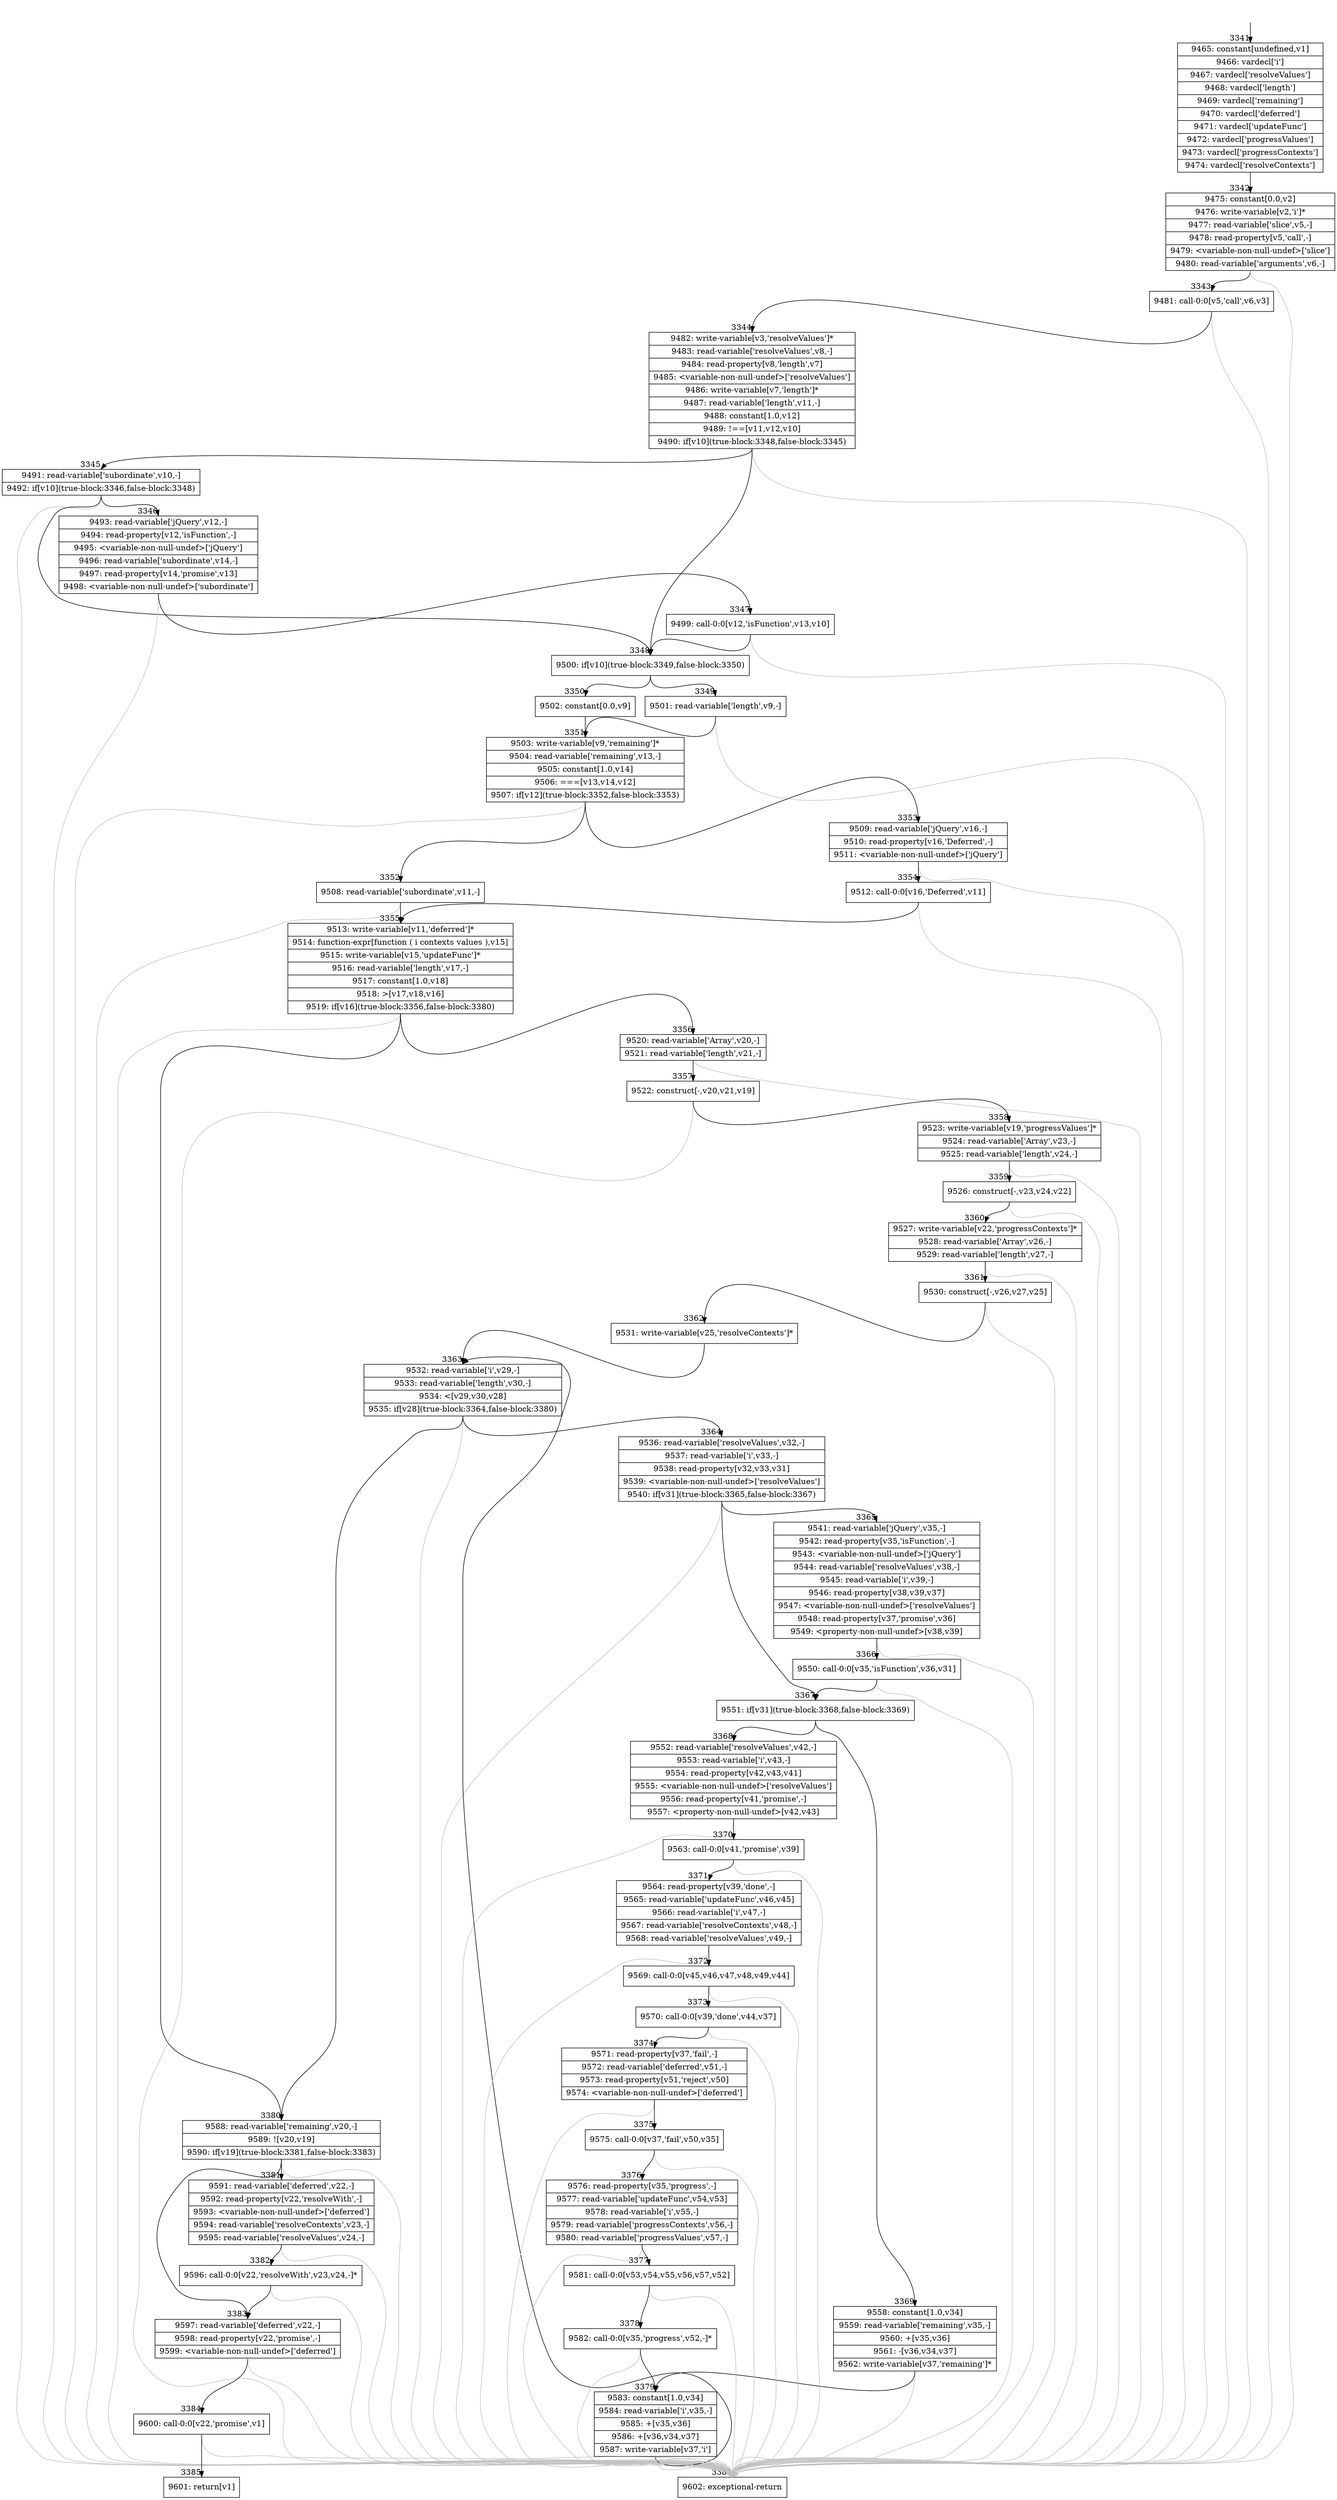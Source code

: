 digraph {
rankdir="TD"
BB_entry228[shape=none,label=""];
BB_entry228 -> BB3341 [tailport=s, headport=n, headlabel="    3341"]
BB3341 [shape=record label="{9465: constant[undefined,v1]|9466: vardecl['i']|9467: vardecl['resolveValues']|9468: vardecl['length']|9469: vardecl['remaining']|9470: vardecl['deferred']|9471: vardecl['updateFunc']|9472: vardecl['progressValues']|9473: vardecl['progressContexts']|9474: vardecl['resolveContexts']}" ] 
BB3341 -> BB3342 [tailport=s, headport=n, headlabel="      3342"]
BB3342 [shape=record label="{9475: constant[0.0,v2]|9476: write-variable[v2,'i']*|9477: read-variable['slice',v5,-]|9478: read-property[v5,'call',-]|9479: \<variable-non-null-undef\>['slice']|9480: read-variable['arguments',v6,-]}" ] 
BB3342 -> BB3343 [tailport=s, headport=n, headlabel="      3343"]
BB3342 -> BB3386 [tailport=s, headport=n, color=gray, headlabel="      3386"]
BB3343 [shape=record label="{9481: call-0:0[v5,'call',v6,v3]}" ] 
BB3343 -> BB3344 [tailport=s, headport=n, headlabel="      3344"]
BB3343 -> BB3386 [tailport=s, headport=n, color=gray]
BB3344 [shape=record label="{9482: write-variable[v3,'resolveValues']*|9483: read-variable['resolveValues',v8,-]|9484: read-property[v8,'length',v7]|9485: \<variable-non-null-undef\>['resolveValues']|9486: write-variable[v7,'length']*|9487: read-variable['length',v11,-]|9488: constant[1.0,v12]|9489: !==[v11,v12,v10]|9490: if[v10](true-block:3348,false-block:3345)}" ] 
BB3344 -> BB3348 [tailport=s, headport=n, headlabel="      3348"]
BB3344 -> BB3345 [tailport=s, headport=n, headlabel="      3345"]
BB3344 -> BB3386 [tailport=s, headport=n, color=gray]
BB3345 [shape=record label="{9491: read-variable['subordinate',v10,-]|9492: if[v10](true-block:3346,false-block:3348)}" ] 
BB3345 -> BB3348 [tailport=s, headport=n]
BB3345 -> BB3346 [tailport=s, headport=n, headlabel="      3346"]
BB3345 -> BB3386 [tailport=s, headport=n, color=gray]
BB3346 [shape=record label="{9493: read-variable['jQuery',v12,-]|9494: read-property[v12,'isFunction',-]|9495: \<variable-non-null-undef\>['jQuery']|9496: read-variable['subordinate',v14,-]|9497: read-property[v14,'promise',v13]|9498: \<variable-non-null-undef\>['subordinate']}" ] 
BB3346 -> BB3347 [tailport=s, headport=n, headlabel="      3347"]
BB3346 -> BB3386 [tailport=s, headport=n, color=gray]
BB3347 [shape=record label="{9499: call-0:0[v12,'isFunction',v13,v10]}" ] 
BB3347 -> BB3348 [tailport=s, headport=n]
BB3347 -> BB3386 [tailport=s, headport=n, color=gray]
BB3348 [shape=record label="{9500: if[v10](true-block:3349,false-block:3350)}" ] 
BB3348 -> BB3349 [tailport=s, headport=n, headlabel="      3349"]
BB3348 -> BB3350 [tailport=s, headport=n, headlabel="      3350"]
BB3349 [shape=record label="{9501: read-variable['length',v9,-]}" ] 
BB3349 -> BB3351 [tailport=s, headport=n, headlabel="      3351"]
BB3349 -> BB3386 [tailport=s, headport=n, color=gray]
BB3350 [shape=record label="{9502: constant[0.0,v9]}" ] 
BB3350 -> BB3351 [tailport=s, headport=n]
BB3351 [shape=record label="{9503: write-variable[v9,'remaining']*|9504: read-variable['remaining',v13,-]|9505: constant[1.0,v14]|9506: ===[v13,v14,v12]|9507: if[v12](true-block:3352,false-block:3353)}" ] 
BB3351 -> BB3352 [tailport=s, headport=n, headlabel="      3352"]
BB3351 -> BB3353 [tailport=s, headport=n, headlabel="      3353"]
BB3351 -> BB3386 [tailport=s, headport=n, color=gray]
BB3352 [shape=record label="{9508: read-variable['subordinate',v11,-]}" ] 
BB3352 -> BB3355 [tailport=s, headport=n, headlabel="      3355"]
BB3352 -> BB3386 [tailport=s, headport=n, color=gray]
BB3353 [shape=record label="{9509: read-variable['jQuery',v16,-]|9510: read-property[v16,'Deferred',-]|9511: \<variable-non-null-undef\>['jQuery']}" ] 
BB3353 -> BB3354 [tailport=s, headport=n, headlabel="      3354"]
BB3353 -> BB3386 [tailport=s, headport=n, color=gray]
BB3354 [shape=record label="{9512: call-0:0[v16,'Deferred',v11]}" ] 
BB3354 -> BB3355 [tailport=s, headport=n]
BB3354 -> BB3386 [tailport=s, headport=n, color=gray]
BB3355 [shape=record label="{9513: write-variable[v11,'deferred']*|9514: function-expr[function ( i contexts values ),v15]|9515: write-variable[v15,'updateFunc']*|9516: read-variable['length',v17,-]|9517: constant[1.0,v18]|9518: \>[v17,v18,v16]|9519: if[v16](true-block:3356,false-block:3380)}" ] 
BB3355 -> BB3356 [tailport=s, headport=n, headlabel="      3356"]
BB3355 -> BB3380 [tailport=s, headport=n, headlabel="      3380"]
BB3355 -> BB3386 [tailport=s, headport=n, color=gray]
BB3356 [shape=record label="{9520: read-variable['Array',v20,-]|9521: read-variable['length',v21,-]}" ] 
BB3356 -> BB3357 [tailport=s, headport=n, headlabel="      3357"]
BB3356 -> BB3386 [tailport=s, headport=n, color=gray]
BB3357 [shape=record label="{9522: construct[-,v20,v21,v19]}" ] 
BB3357 -> BB3358 [tailport=s, headport=n, headlabel="      3358"]
BB3357 -> BB3386 [tailport=s, headport=n, color=gray]
BB3358 [shape=record label="{9523: write-variable[v19,'progressValues']*|9524: read-variable['Array',v23,-]|9525: read-variable['length',v24,-]}" ] 
BB3358 -> BB3359 [tailport=s, headport=n, headlabel="      3359"]
BB3358 -> BB3386 [tailport=s, headport=n, color=gray]
BB3359 [shape=record label="{9526: construct[-,v23,v24,v22]}" ] 
BB3359 -> BB3360 [tailport=s, headport=n, headlabel="      3360"]
BB3359 -> BB3386 [tailport=s, headport=n, color=gray]
BB3360 [shape=record label="{9527: write-variable[v22,'progressContexts']*|9528: read-variable['Array',v26,-]|9529: read-variable['length',v27,-]}" ] 
BB3360 -> BB3361 [tailport=s, headport=n, headlabel="      3361"]
BB3360 -> BB3386 [tailport=s, headport=n, color=gray]
BB3361 [shape=record label="{9530: construct[-,v26,v27,v25]}" ] 
BB3361 -> BB3362 [tailport=s, headport=n, headlabel="      3362"]
BB3361 -> BB3386 [tailport=s, headport=n, color=gray]
BB3362 [shape=record label="{9531: write-variable[v25,'resolveContexts']*}" ] 
BB3362 -> BB3363 [tailport=s, headport=n, headlabel="      3363"]
BB3363 [shape=record label="{9532: read-variable['i',v29,-]|9533: read-variable['length',v30,-]|9534: \<[v29,v30,v28]|9535: if[v28](true-block:3364,false-block:3380)}" ] 
BB3363 -> BB3364 [tailport=s, headport=n, headlabel="      3364"]
BB3363 -> BB3380 [tailport=s, headport=n]
BB3363 -> BB3386 [tailport=s, headport=n, color=gray]
BB3364 [shape=record label="{9536: read-variable['resolveValues',v32,-]|9537: read-variable['i',v33,-]|9538: read-property[v32,v33,v31]|9539: \<variable-non-null-undef\>['resolveValues']|9540: if[v31](true-block:3365,false-block:3367)}" ] 
BB3364 -> BB3367 [tailport=s, headport=n, headlabel="      3367"]
BB3364 -> BB3365 [tailport=s, headport=n, headlabel="      3365"]
BB3364 -> BB3386 [tailport=s, headport=n, color=gray]
BB3365 [shape=record label="{9541: read-variable['jQuery',v35,-]|9542: read-property[v35,'isFunction',-]|9543: \<variable-non-null-undef\>['jQuery']|9544: read-variable['resolveValues',v38,-]|9545: read-variable['i',v39,-]|9546: read-property[v38,v39,v37]|9547: \<variable-non-null-undef\>['resolveValues']|9548: read-property[v37,'promise',v36]|9549: \<property-non-null-undef\>[v38,v39]}" ] 
BB3365 -> BB3366 [tailport=s, headport=n, headlabel="      3366"]
BB3365 -> BB3386 [tailport=s, headport=n, color=gray]
BB3366 [shape=record label="{9550: call-0:0[v35,'isFunction',v36,v31]}" ] 
BB3366 -> BB3367 [tailport=s, headport=n]
BB3366 -> BB3386 [tailport=s, headport=n, color=gray]
BB3367 [shape=record label="{9551: if[v31](true-block:3368,false-block:3369)}" ] 
BB3367 -> BB3368 [tailport=s, headport=n, headlabel="      3368"]
BB3367 -> BB3369 [tailport=s, headport=n, headlabel="      3369"]
BB3368 [shape=record label="{9552: read-variable['resolveValues',v42,-]|9553: read-variable['i',v43,-]|9554: read-property[v42,v43,v41]|9555: \<variable-non-null-undef\>['resolveValues']|9556: read-property[v41,'promise',-]|9557: \<property-non-null-undef\>[v42,v43]}" ] 
BB3368 -> BB3370 [tailport=s, headport=n, headlabel="      3370"]
BB3368 -> BB3386 [tailport=s, headport=n, color=gray]
BB3369 [shape=record label="{9558: constant[1.0,v34]|9559: read-variable['remaining',v35,-]|9560: +[v35,v36]|9561: -[v36,v34,v37]|9562: write-variable[v37,'remaining']*}" ] 
BB3369 -> BB3379 [tailport=s, headport=n, headlabel="      3379"]
BB3369 -> BB3386 [tailport=s, headport=n, color=gray]
BB3370 [shape=record label="{9563: call-0:0[v41,'promise',v39]}" ] 
BB3370 -> BB3371 [tailport=s, headport=n, headlabel="      3371"]
BB3370 -> BB3386 [tailport=s, headport=n, color=gray]
BB3371 [shape=record label="{9564: read-property[v39,'done',-]|9565: read-variable['updateFunc',v46,v45]|9566: read-variable['i',v47,-]|9567: read-variable['resolveContexts',v48,-]|9568: read-variable['resolveValues',v49,-]}" ] 
BB3371 -> BB3372 [tailport=s, headport=n, headlabel="      3372"]
BB3371 -> BB3386 [tailport=s, headport=n, color=gray]
BB3372 [shape=record label="{9569: call-0:0[v45,v46,v47,v48,v49,v44]}" ] 
BB3372 -> BB3373 [tailport=s, headport=n, headlabel="      3373"]
BB3372 -> BB3386 [tailport=s, headport=n, color=gray]
BB3373 [shape=record label="{9570: call-0:0[v39,'done',v44,v37]}" ] 
BB3373 -> BB3374 [tailport=s, headport=n, headlabel="      3374"]
BB3373 -> BB3386 [tailport=s, headport=n, color=gray]
BB3374 [shape=record label="{9571: read-property[v37,'fail',-]|9572: read-variable['deferred',v51,-]|9573: read-property[v51,'reject',v50]|9574: \<variable-non-null-undef\>['deferred']}" ] 
BB3374 -> BB3375 [tailport=s, headport=n, headlabel="      3375"]
BB3374 -> BB3386 [tailport=s, headport=n, color=gray]
BB3375 [shape=record label="{9575: call-0:0[v37,'fail',v50,v35]}" ] 
BB3375 -> BB3376 [tailport=s, headport=n, headlabel="      3376"]
BB3375 -> BB3386 [tailport=s, headport=n, color=gray]
BB3376 [shape=record label="{9576: read-property[v35,'progress',-]|9577: read-variable['updateFunc',v54,v53]|9578: read-variable['i',v55,-]|9579: read-variable['progressContexts',v56,-]|9580: read-variable['progressValues',v57,-]}" ] 
BB3376 -> BB3377 [tailport=s, headport=n, headlabel="      3377"]
BB3376 -> BB3386 [tailport=s, headport=n, color=gray]
BB3377 [shape=record label="{9581: call-0:0[v53,v54,v55,v56,v57,v52]}" ] 
BB3377 -> BB3378 [tailport=s, headport=n, headlabel="      3378"]
BB3377 -> BB3386 [tailport=s, headport=n, color=gray]
BB3378 [shape=record label="{9582: call-0:0[v35,'progress',v52,-]*}" ] 
BB3378 -> BB3379 [tailport=s, headport=n]
BB3378 -> BB3386 [tailport=s, headport=n, color=gray]
BB3379 [shape=record label="{9583: constant[1.0,v34]|9584: read-variable['i',v35,-]|9585: +[v35,v36]|9586: +[v36,v34,v37]|9587: write-variable[v37,'i']}" ] 
BB3379 -> BB3363 [tailport=s, headport=n]
BB3379 -> BB3386 [tailport=s, headport=n, color=gray]
BB3380 [shape=record label="{9588: read-variable['remaining',v20,-]|9589: ![v20,v19]|9590: if[v19](true-block:3381,false-block:3383)}" ] 
BB3380 -> BB3381 [tailport=s, headport=n, headlabel="      3381"]
BB3380 -> BB3383 [tailport=s, headport=n, headlabel="      3383"]
BB3380 -> BB3386 [tailport=s, headport=n, color=gray]
BB3381 [shape=record label="{9591: read-variable['deferred',v22,-]|9592: read-property[v22,'resolveWith',-]|9593: \<variable-non-null-undef\>['deferred']|9594: read-variable['resolveContexts',v23,-]|9595: read-variable['resolveValues',v24,-]}" ] 
BB3381 -> BB3382 [tailport=s, headport=n, headlabel="      3382"]
BB3381 -> BB3386 [tailport=s, headport=n, color=gray]
BB3382 [shape=record label="{9596: call-0:0[v22,'resolveWith',v23,v24,-]*}" ] 
BB3382 -> BB3383 [tailport=s, headport=n]
BB3382 -> BB3386 [tailport=s, headport=n, color=gray]
BB3383 [shape=record label="{9597: read-variable['deferred',v22,-]|9598: read-property[v22,'promise',-]|9599: \<variable-non-null-undef\>['deferred']}" ] 
BB3383 -> BB3384 [tailport=s, headport=n, headlabel="      3384"]
BB3383 -> BB3386 [tailport=s, headport=n, color=gray]
BB3384 [shape=record label="{9600: call-0:0[v22,'promise',v1]}" ] 
BB3384 -> BB3385 [tailport=s, headport=n, headlabel="      3385"]
BB3384 -> BB3386 [tailport=s, headport=n, color=gray]
BB3385 [shape=record label="{9601: return[v1]}" ] 
BB3386 [shape=record label="{9602: exceptional-return}" ] 
}
